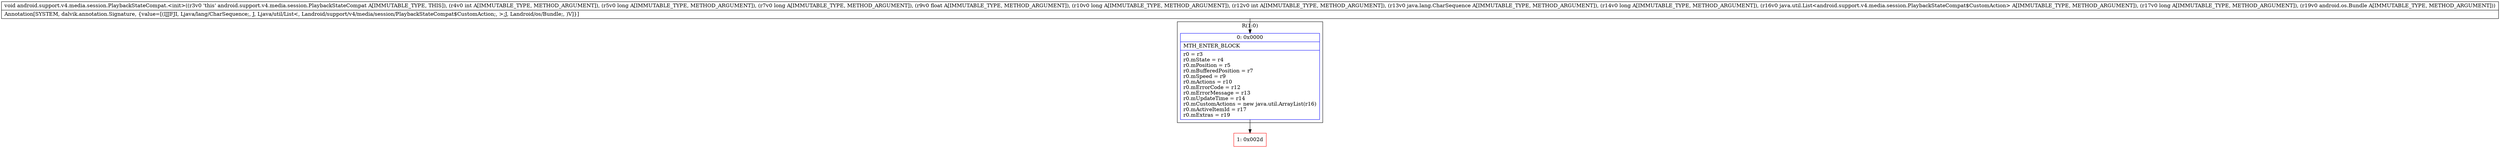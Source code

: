 digraph "CFG forandroid.support.v4.media.session.PlaybackStateCompat.\<init\>(IJJFJILjava\/lang\/CharSequence;JLjava\/util\/List;JLandroid\/os\/Bundle;)V" {
subgraph cluster_Region_1330465095 {
label = "R(1:0)";
node [shape=record,color=blue];
Node_0 [shape=record,label="{0\:\ 0x0000|MTH_ENTER_BLOCK\l|r0 = r3\lr0.mState = r4\lr0.mPosition = r5\lr0.mBufferedPosition = r7\lr0.mSpeed = r9\lr0.mActions = r10\lr0.mErrorCode = r12\lr0.mErrorMessage = r13\lr0.mUpdateTime = r14\lr0.mCustomActions = new java.util.ArrayList(r16)\lr0.mActiveItemId = r17\lr0.mExtras = r19\l}"];
}
Node_1 [shape=record,color=red,label="{1\:\ 0x002d}"];
MethodNode[shape=record,label="{void android.support.v4.media.session.PlaybackStateCompat.\<init\>((r3v0 'this' android.support.v4.media.session.PlaybackStateCompat A[IMMUTABLE_TYPE, THIS]), (r4v0 int A[IMMUTABLE_TYPE, METHOD_ARGUMENT]), (r5v0 long A[IMMUTABLE_TYPE, METHOD_ARGUMENT]), (r7v0 long A[IMMUTABLE_TYPE, METHOD_ARGUMENT]), (r9v0 float A[IMMUTABLE_TYPE, METHOD_ARGUMENT]), (r10v0 long A[IMMUTABLE_TYPE, METHOD_ARGUMENT]), (r12v0 int A[IMMUTABLE_TYPE, METHOD_ARGUMENT]), (r13v0 java.lang.CharSequence A[IMMUTABLE_TYPE, METHOD_ARGUMENT]), (r14v0 long A[IMMUTABLE_TYPE, METHOD_ARGUMENT]), (r16v0 java.util.List\<android.support.v4.media.session.PlaybackStateCompat$CustomAction\> A[IMMUTABLE_TYPE, METHOD_ARGUMENT]), (r17v0 long A[IMMUTABLE_TYPE, METHOD_ARGUMENT]), (r19v0 android.os.Bundle A[IMMUTABLE_TYPE, METHOD_ARGUMENT]))  | Annotation[SYSTEM, dalvik.annotation.Signature, \{value=[(IJJFJI, Ljava\/lang\/CharSequence;, J, Ljava\/util\/List\<, Landroid\/support\/v4\/media\/session\/PlaybackStateCompat$CustomAction;, \>;J, Landroid\/os\/Bundle;, )V]\}]\l}"];
MethodNode -> Node_0;
Node_0 -> Node_1;
}

